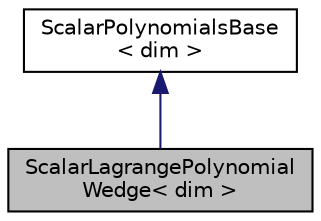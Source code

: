 digraph "ScalarLagrangePolynomialWedge&lt; dim &gt;"
{
 // LATEX_PDF_SIZE
  edge [fontname="Helvetica",fontsize="10",labelfontname="Helvetica",labelfontsize="10"];
  node [fontname="Helvetica",fontsize="10",shape=record];
  Node1 [label="ScalarLagrangePolynomial\lWedge\< dim \>",height=0.2,width=0.4,color="black", fillcolor="grey75", style="filled", fontcolor="black",tooltip=" "];
  Node2 -> Node1 [dir="back",color="midnightblue",fontsize="10",style="solid",fontname="Helvetica"];
  Node2 [label="ScalarPolynomialsBase\l\< dim \>",height=0.2,width=0.4,color="black", fillcolor="white", style="filled",URL="$classScalarPolynomialsBase_3_01dim_01_4.html",tooltip=" "];
}
